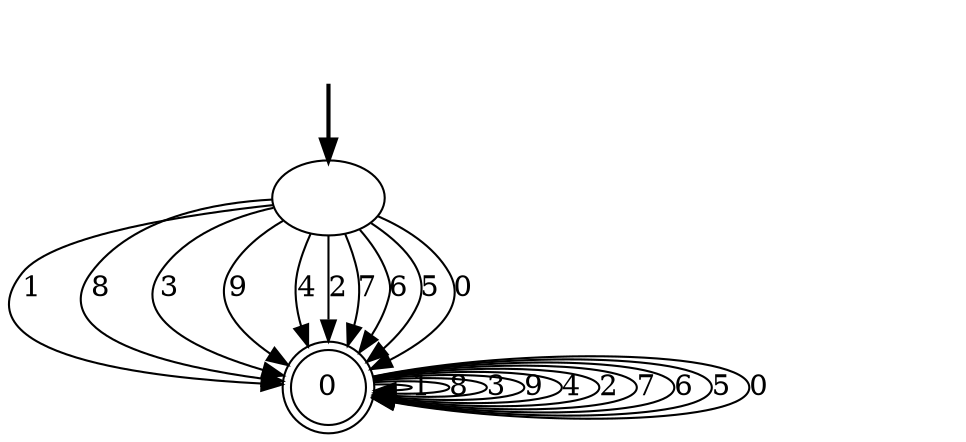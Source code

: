 digraph {
	fake [style=invisible]
	"" [root=true]
	0 [shape=doublecircle]
	fake -> "" [style=bold]
	"" -> 0 [label=1]
	"" -> 0 [label=8]
	"" -> 0 [label=3]
	"" -> 0 [label=9]
	"" -> 0 [label=4]
	"" -> 0 [label=2]
	"" -> 0 [label=7]
	"" -> 0 [label=6]
	"" -> 0 [label=5]
	"" -> 0 [label=0]
	0 -> 0 [label=1]
	0 -> 0 [label=8]
	0 -> 0 [label=3]
	0 -> 0 [label=9]
	0 -> 0 [label=4]
	0 -> 0 [label=2]
	0 -> 0 [label=7]
	0 -> 0 [label=6]
	0 -> 0 [label=5]
	0 -> 0 [label=0]
}
